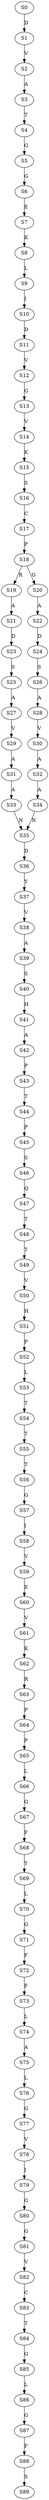 strict digraph  {
	S0 -> S1 [ label = D ];
	S1 -> S2 [ label = V ];
	S2 -> S3 [ label = A ];
	S3 -> S4 [ label = T ];
	S4 -> S5 [ label = G ];
	S5 -> S6 [ label = G ];
	S6 -> S7 [ label = E ];
	S7 -> S8 [ label = K ];
	S8 -> S9 [ label = L ];
	S9 -> S10 [ label = I ];
	S10 -> S11 [ label = D ];
	S11 -> S12 [ label = V ];
	S12 -> S13 [ label = G ];
	S13 -> S14 [ label = V ];
	S14 -> S15 [ label = K ];
	S15 -> S16 [ label = S ];
	S16 -> S17 [ label = C ];
	S17 -> S18 [ label = P ];
	S18 -> S19 [ label = R ];
	S18 -> S20 [ label = G ];
	S19 -> S21 [ label = A ];
	S20 -> S22 [ label = A ];
	S21 -> S23 [ label = D ];
	S22 -> S24 [ label = D ];
	S23 -> S25 [ label = S ];
	S24 -> S26 [ label = S ];
	S25 -> S27 [ label = A ];
	S26 -> S28 [ label = A ];
	S27 -> S29 [ label = V ];
	S28 -> S30 [ label = V ];
	S29 -> S31 [ label = A ];
	S30 -> S32 [ label = A ];
	S31 -> S33 [ label = A ];
	S32 -> S34 [ label = A ];
	S33 -> S35 [ label = N ];
	S34 -> S35 [ label = N ];
	S35 -> S36 [ label = D ];
	S36 -> S37 [ label = Y ];
	S37 -> S38 [ label = V ];
	S38 -> S39 [ label = A ];
	S39 -> S40 [ label = S ];
	S40 -> S41 [ label = H ];
	S41 -> S42 [ label = A ];
	S42 -> S43 [ label = P ];
	S43 -> S44 [ label = T ];
	S44 -> S45 [ label = P ];
	S45 -> S46 [ label = S ];
	S46 -> S47 [ label = Q ];
	S47 -> S48 [ label = T ];
	S48 -> S49 [ label = T ];
	S49 -> S50 [ label = V ];
	S50 -> S51 [ label = H ];
	S51 -> S52 [ label = P ];
	S52 -> S53 [ label = L ];
	S53 -> S54 [ label = T ];
	S54 -> S55 [ label = T ];
	S55 -> S56 [ label = T ];
	S56 -> S57 [ label = G ];
	S57 -> S58 [ label = I ];
	S58 -> S59 [ label = V ];
	S59 -> S60 [ label = E ];
	S60 -> S61 [ label = V ];
	S61 -> S62 [ label = K ];
	S62 -> S63 [ label = R ];
	S63 -> S64 [ label = P ];
	S64 -> S65 [ label = P ];
	S65 -> S66 [ label = L ];
	S66 -> S67 [ label = G ];
	S67 -> S68 [ label = F ];
	S68 -> S69 [ label = Y ];
	S69 -> S70 [ label = L ];
	S70 -> S71 [ label = G ];
	S71 -> S72 [ label = F ];
	S72 -> S73 [ label = F ];
	S73 -> S74 [ label = L ];
	S74 -> S75 [ label = A ];
	S75 -> S76 [ label = L ];
	S76 -> S77 [ label = G ];
	S77 -> S78 [ label = V ];
	S78 -> S79 [ label = I ];
	S79 -> S80 [ label = G ];
	S80 -> S81 [ label = G ];
	S81 -> S82 [ label = V ];
	S82 -> S83 [ label = C ];
	S83 -> S84 [ label = T ];
	S84 -> S85 [ label = G ];
	S85 -> S86 [ label = L ];
	S86 -> S87 [ label = G ];
	S87 -> S88 [ label = F ];
	S88 -> S89 [ label = S ];
}
